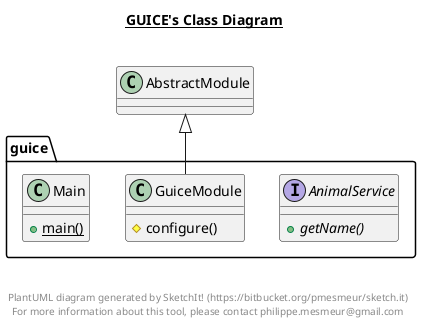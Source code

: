@startuml

title __GUICE's Class Diagram__\n

  package guice {
    interface AnimalService {
        {abstract} + getName()
    }
  }
  

  package guice {
    class GuiceModule {
        # configure()
    }
  }
  

  package guice {
    class Main {
        {static} + main()
    }
  }
  

  GuiceModule -up-|> AbstractModule


right footer


PlantUML diagram generated by SketchIt! (https://bitbucket.org/pmesmeur/sketch.it)
For more information about this tool, please contact philippe.mesmeur@gmail.com
endfooter

@enduml
